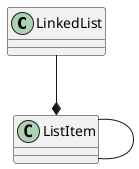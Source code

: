 @startuml

class LinkedList {
}

class ListItem {
}

LinkedList --* ListItem
ListItem -- ListItem
@enduml